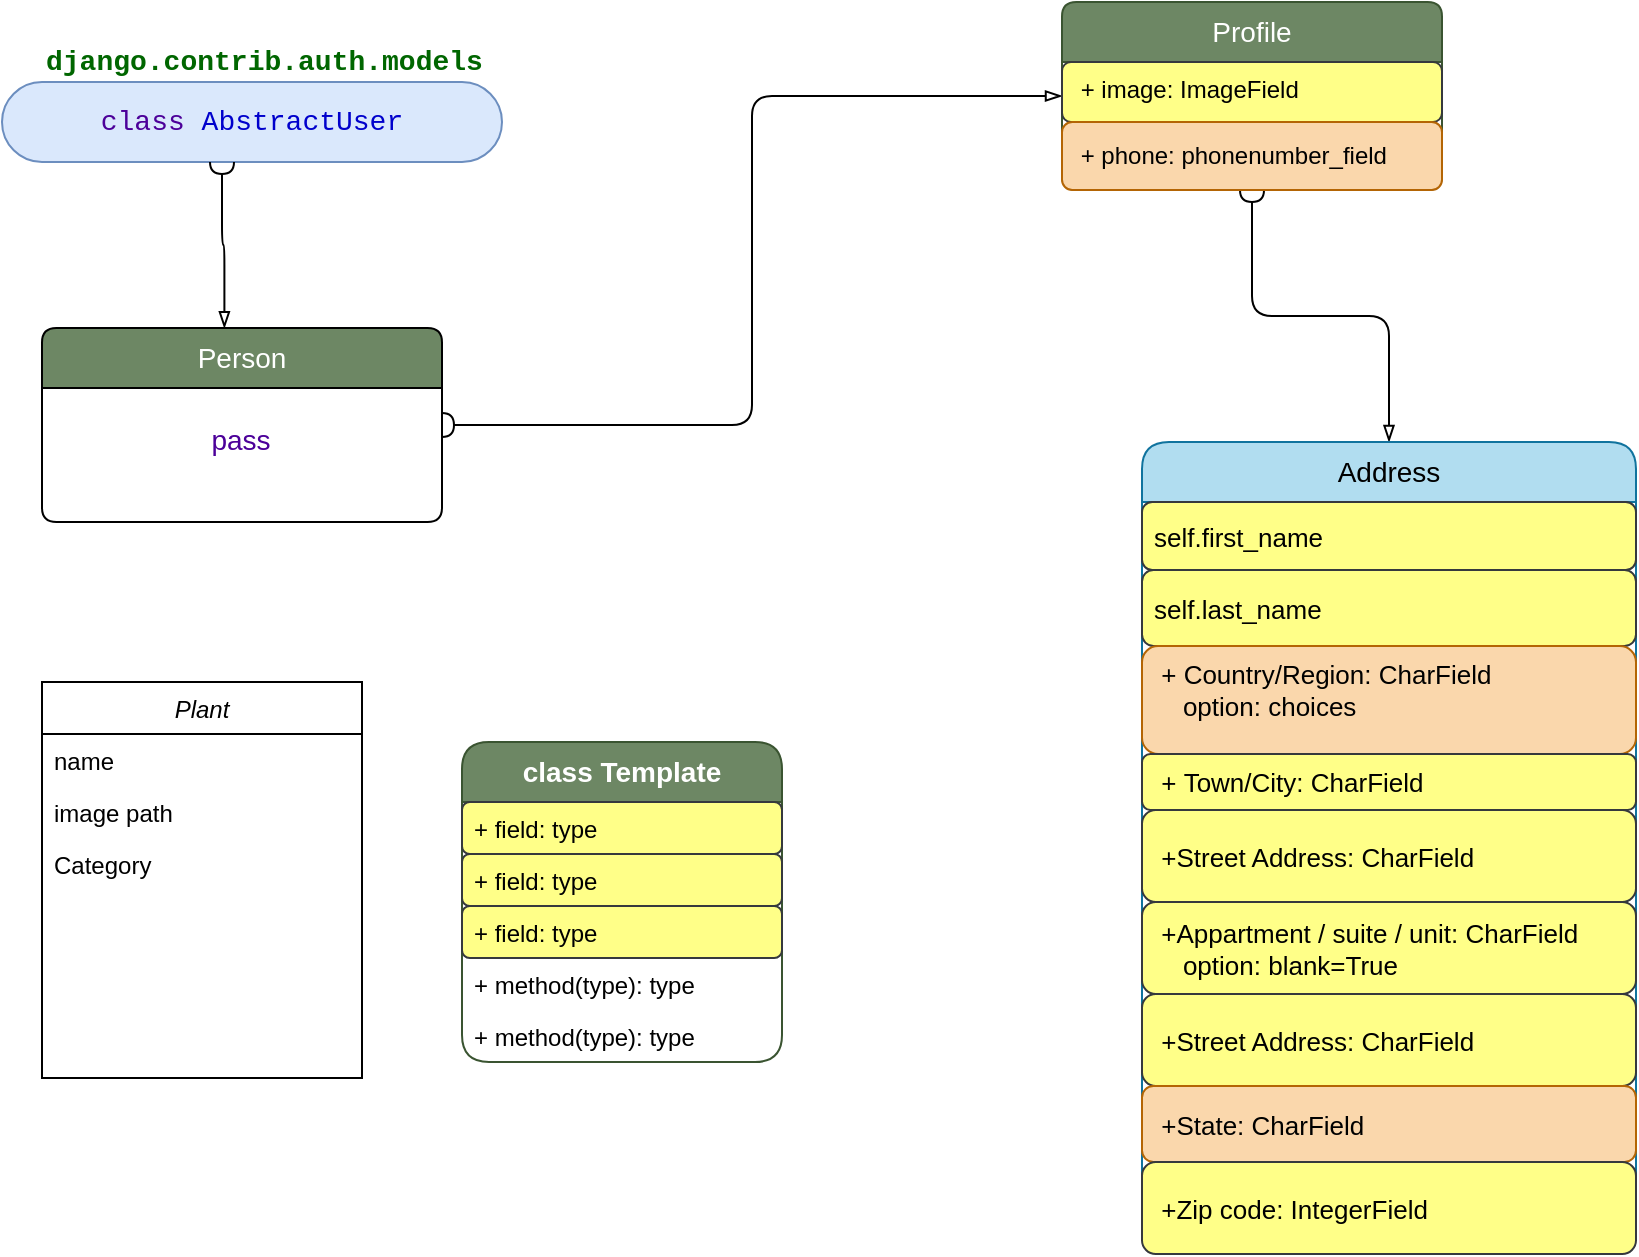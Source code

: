 <mxfile version="15.9.1" type="github">
  <diagram id="C5RBs43oDa-KdzZeNtuy" name="Page-1">
    <mxGraphModel dx="1021" dy="531" grid="1" gridSize="10" guides="1" tooltips="1" connect="1" arrows="1" fold="1" page="1" pageScale="1" pageWidth="827" pageHeight="1169" math="0" shadow="0">
      <root>
        <mxCell id="WIyWlLk6GJQsqaUBKTNV-0" />
        <mxCell id="WIyWlLk6GJQsqaUBKTNV-1" parent="WIyWlLk6GJQsqaUBKTNV-0" />
        <mxCell id="zkfFHV4jXpPFQw0GAbJ--0" value="Plant&#xa;" style="swimlane;fontStyle=2;align=center;verticalAlign=top;childLayout=stackLayout;horizontal=1;startSize=26;horizontalStack=0;resizeParent=1;resizeLast=0;collapsible=1;marginBottom=0;rounded=0;shadow=0;strokeWidth=1;" parent="WIyWlLk6GJQsqaUBKTNV-1" vertex="1">
          <mxGeometry x="30" y="350" width="160" height="198" as="geometry">
            <mxRectangle x="230" y="140" width="160" height="26" as="alternateBounds" />
          </mxGeometry>
        </mxCell>
        <mxCell id="zkfFHV4jXpPFQw0GAbJ--1" value="name" style="text;align=left;verticalAlign=top;spacingLeft=4;spacingRight=4;overflow=hidden;rotatable=0;points=[[0,0.5],[1,0.5]];portConstraint=eastwest;" parent="zkfFHV4jXpPFQw0GAbJ--0" vertex="1">
          <mxGeometry y="26" width="160" height="26" as="geometry" />
        </mxCell>
        <mxCell id="zkfFHV4jXpPFQw0GAbJ--5" value="image path" style="text;align=left;verticalAlign=top;spacingLeft=4;spacingRight=4;overflow=hidden;rotatable=0;points=[[0,0.5],[1,0.5]];portConstraint=eastwest;" parent="zkfFHV4jXpPFQw0GAbJ--0" vertex="1">
          <mxGeometry y="52" width="160" height="26" as="geometry" />
        </mxCell>
        <mxCell id="zkfFHV4jXpPFQw0GAbJ--2" value="Category" style="text;align=left;verticalAlign=top;spacingLeft=4;spacingRight=4;overflow=hidden;rotatable=0;points=[[0,0.5],[1,0.5]];portConstraint=eastwest;rounded=0;shadow=0;html=0;" parent="zkfFHV4jXpPFQw0GAbJ--0" vertex="1">
          <mxGeometry y="78" width="160" height="26" as="geometry" />
        </mxCell>
        <mxCell id="zkfFHV4jXpPFQw0GAbJ--6" value="Person" style="swimlane;fontStyle=0;align=center;verticalAlign=top;childLayout=stackLayout;horizontal=1;startSize=30;horizontalStack=0;resizeParent=1;resizeLast=0;collapsible=1;marginBottom=0;rounded=1;shadow=0;strokeWidth=1;arcSize=8;fillColor=#6d8764;fontColor=#ffffff;strokeColor=#000000;fontSize=14;" parent="WIyWlLk6GJQsqaUBKTNV-1" vertex="1">
          <mxGeometry x="30" y="173" width="200" height="97" as="geometry">
            <mxRectangle x="130" y="380" width="160" height="26" as="alternateBounds" />
          </mxGeometry>
        </mxCell>
        <mxCell id="vWXjTfsfSH_3fB19XVnM-76" value="pass" style="text;align=center;verticalAlign=middle;spacingLeft=3;spacingRight=4;overflow=hidden;rotatable=0;points=[[0,0.5],[1,0.5]];portConstraint=eastwest;rounded=1;shadow=0;glass=0;fontColor=#4C0099;horizontal=1;fontSize=14;" vertex="1" parent="zkfFHV4jXpPFQw0GAbJ--6">
          <mxGeometry y="30" width="200" height="50" as="geometry" />
        </mxCell>
        <mxCell id="vWXjTfsfSH_3fB19XVnM-26" style="edgeStyle=orthogonalEdgeStyle;rounded=1;orthogonalLoop=1;jettySize=auto;html=1;endArrow=blockThin;endFill=0;startArrow=halfCircle;startFill=0;startSize=4;entryX=0.5;entryY=0;entryDx=0;entryDy=0;exitX=0.5;exitY=1;exitDx=0;exitDy=0;" edge="1" parent="WIyWlLk6GJQsqaUBKTNV-1" source="vWXjTfsfSH_3fB19XVnM-56" target="zkfFHV4jXpPFQw0GAbJ--17">
          <mxGeometry relative="1" as="geometry">
            <mxPoint x="490" y="180" as="sourcePoint" />
            <mxPoint x="540" y="240" as="targetPoint" />
          </mxGeometry>
        </mxCell>
        <mxCell id="zkfFHV4jXpPFQw0GAbJ--17" value="Address" style="swimlane;fontStyle=0;align=center;verticalAlign=top;childLayout=stackLayout;horizontal=1;startSize=30;horizontalStack=0;resizeParent=1;resizeLast=0;collapsible=1;marginBottom=0;rounded=1;shadow=0;strokeWidth=1;fillColor=#b1ddf0;strokeColor=#10739e;fontSize=14;" parent="WIyWlLk6GJQsqaUBKTNV-1" vertex="1">
          <mxGeometry x="580" y="230" width="247" height="406" as="geometry">
            <mxRectangle x="550" y="140" width="160" height="26" as="alternateBounds" />
          </mxGeometry>
        </mxCell>
        <mxCell id="vWXjTfsfSH_3fB19XVnM-38" value="self.first_name" style="text;align=left;verticalAlign=middle;spacingLeft=4;spacingRight=4;overflow=hidden;rotatable=0;points=[[0,0.5],[1,0.5]];portConstraint=eastwest;rounded=1;shadow=0;html=0;strokeColor=#36393d;fillColor=#ffff88;fontSize=13;" vertex="1" parent="zkfFHV4jXpPFQw0GAbJ--17">
          <mxGeometry y="30" width="247" height="34" as="geometry" />
        </mxCell>
        <mxCell id="vWXjTfsfSH_3fB19XVnM-39" value="self.last_name" style="text;align=left;verticalAlign=middle;spacingLeft=4;spacingRight=4;overflow=hidden;rotatable=0;points=[[0,0.5],[1,0.5]];portConstraint=eastwest;rounded=1;shadow=0;html=0;strokeColor=#36393d;fillColor=#ffff88;fontSize=13;" vertex="1" parent="zkfFHV4jXpPFQw0GAbJ--17">
          <mxGeometry y="64" width="247" height="38" as="geometry" />
        </mxCell>
        <UserObject label=" + Country/Region: CharField&#xa;    option: choices" link="https://github.com/SmileyChris/django-countries/" linkTarget="_blank" id="vWXjTfsfSH_3fB19XVnM-85">
          <mxCell style="text;align=left;verticalAlign=top;spacingLeft=4;spacingRight=4;overflow=hidden;rotatable=0;points=[[0,0.5],[1,0.5]];portConstraint=eastwest;rounded=1;shadow=0;html=0;strokeColor=#b46504;fillColor=#fad7ac;fontSize=13;" vertex="1" parent="zkfFHV4jXpPFQw0GAbJ--17">
            <mxGeometry y="102" width="247" height="54" as="geometry" />
          </mxCell>
        </UserObject>
        <mxCell id="vWXjTfsfSH_3fB19XVnM-87" value=" + Town/City: CharField" style="text;align=left;verticalAlign=top;spacingLeft=4;spacingRight=4;overflow=hidden;rotatable=0;points=[[0,0.5],[1,0.5]];portConstraint=eastwest;rounded=1;shadow=0;html=0;strokeColor=#36393d;fillColor=#ffff88;fontSize=13;" vertex="1" parent="zkfFHV4jXpPFQw0GAbJ--17">
          <mxGeometry y="156" width="247" height="28" as="geometry" />
        </mxCell>
        <mxCell id="vWXjTfsfSH_3fB19XVnM-88" value=" +Street Address: CharField" style="text;align=left;verticalAlign=middle;spacingLeft=4;spacingRight=4;overflow=hidden;rotatable=0;points=[[0,0.5],[1,0.5]];portConstraint=eastwest;rounded=1;shadow=0;html=0;strokeColor=#36393d;fillColor=#ffff88;fontSize=13;" vertex="1" parent="zkfFHV4jXpPFQw0GAbJ--17">
          <mxGeometry y="184" width="247" height="46" as="geometry" />
        </mxCell>
        <mxCell id="vWXjTfsfSH_3fB19XVnM-90" value=" +Appartment / suite / unit: CharField&#xa;    option: blank=True" style="text;align=left;verticalAlign=middle;spacingLeft=4;spacingRight=4;overflow=hidden;rotatable=0;points=[[0,0.5],[1,0.5]];portConstraint=eastwest;rounded=1;shadow=0;html=0;strokeColor=#36393d;fillColor=#ffff88;fontSize=13;" vertex="1" parent="zkfFHV4jXpPFQw0GAbJ--17">
          <mxGeometry y="230" width="247" height="46" as="geometry" />
        </mxCell>
        <mxCell id="vWXjTfsfSH_3fB19XVnM-91" value=" +Street Address: CharField" style="text;align=left;verticalAlign=middle;spacingLeft=4;spacingRight=4;overflow=hidden;rotatable=0;points=[[0,0.5],[1,0.5]];portConstraint=eastwest;rounded=1;shadow=0;html=0;strokeColor=#36393d;fillColor=#ffff88;fontSize=13;" vertex="1" parent="zkfFHV4jXpPFQw0GAbJ--17">
          <mxGeometry y="276" width="247" height="46" as="geometry" />
        </mxCell>
        <UserObject label=" +State: CharField" link="https://github.com/django/django-localflavor" linkTarget="_blank" id="vWXjTfsfSH_3fB19XVnM-92">
          <mxCell style="text;align=left;verticalAlign=middle;spacingLeft=4;spacingRight=4;overflow=hidden;rotatable=0;points=[[0,0.5],[1,0.5]];portConstraint=eastwest;rounded=1;shadow=0;html=0;strokeColor=#b46504;fillColor=#fad7ac;fontSize=13;" vertex="1" parent="zkfFHV4jXpPFQw0GAbJ--17">
            <mxGeometry y="322" width="247" height="38" as="geometry" />
          </mxCell>
        </UserObject>
        <mxCell id="vWXjTfsfSH_3fB19XVnM-93" value=" +Zip code: IntegerField " style="text;align=left;verticalAlign=middle;spacingLeft=4;spacingRight=4;overflow=hidden;rotatable=0;points=[[0,0.5],[1,0.5]];portConstraint=eastwest;rounded=1;shadow=0;html=0;strokeColor=#36393d;fillColor=#ffff88;fontSize=13;" vertex="1" parent="zkfFHV4jXpPFQw0GAbJ--17">
          <mxGeometry y="360" width="247" height="46" as="geometry" />
        </mxCell>
        <mxCell id="Eec41eltrLB17pjAMkgP-66" value="" style="group;rounded=1;arcSize=34;portConstraint=north;" parent="WIyWlLk6GJQsqaUBKTNV-1" vertex="1" connectable="0">
          <mxGeometry x="10" y="10" width="250" height="80" as="geometry" />
        </mxCell>
        <mxCell id="Eec41eltrLB17pjAMkgP-20" value="&lt;pre style=&quot;padding: 0px ; margin: 15px 20px ; font-family: &amp;#34;fira mono&amp;#34; , &amp;#34;consolas&amp;#34; , &amp;#34;menlo&amp;#34; , &amp;#34;monaco&amp;#34; , &amp;#34;courier new&amp;#34; , &amp;#34;courier&amp;#34; , monospace ; overflow-wrap: break-word&quot;&gt;&lt;span class=&quot;n&quot; style=&quot;padding: 0px ; margin: 0px&quot;&gt;&lt;font color=&quot;#4c0099&quot;&gt;class&lt;/font&gt;&lt;font color=&quot;#0c4b33&quot;&gt; &lt;/font&gt;&lt;font color=&quot;#0000cc&quot;&gt;AbstractUser&lt;/font&gt;&lt;/span&gt;&lt;/pre&gt;" style="whiteSpace=wrap;html=1;fontSize=14;startSize=30;strokeColor=#6c8ebf;rounded=1;arcSize=50;fillColor=#dae8fc;" parent="Eec41eltrLB17pjAMkgP-66" vertex="1">
          <mxGeometry y="40" width="250" height="40" as="geometry" />
        </mxCell>
        <mxCell id="Eec41eltrLB17pjAMkgP-65" value="&lt;pre style=&quot;font-family: &amp;#34;fira mono&amp;#34; , &amp;#34;consolas&amp;#34; , &amp;#34;menlo&amp;#34; , &amp;#34;monaco&amp;#34; , &amp;#34;courier new&amp;#34; , &amp;#34;courier&amp;#34; , monospace ; font-size: 14px ; overflow-wrap: break-word ; margin: 15px 20px ; font-style: normal ; letter-spacing: normal ; text-indent: 0px ; text-transform: none ; word-spacing: 0px&quot;&gt;&lt;span class=&quot;nn&quot;&gt;&lt;b&gt;&lt;font color=&quot;#006600&quot;&gt;django.contrib.auth.models&lt;/font&gt;&lt;/b&gt;&lt;/span&gt;&lt;/pre&gt;" style="text;whiteSpace=wrap;html=1;fontSize=14;fontColor=#000000;" parent="Eec41eltrLB17pjAMkgP-66" vertex="1">
          <mxGeometry width="250" height="40" as="geometry" />
        </mxCell>
        <mxCell id="vWXjTfsfSH_3fB19XVnM-40" style="edgeStyle=orthogonalEdgeStyle;rounded=1;orthogonalLoop=1;jettySize=auto;html=1;endArrow=blockThin;endFill=0;startArrow=halfCircle;startFill=0;startSize=4;exitX=0.44;exitY=1;exitDx=0;exitDy=0;entryX=0.456;entryY=0.001;entryDx=0;entryDy=0;exitPerimeter=0;entryPerimeter=0;" edge="1" parent="WIyWlLk6GJQsqaUBKTNV-1" source="Eec41eltrLB17pjAMkgP-20" target="zkfFHV4jXpPFQw0GAbJ--6">
          <mxGeometry relative="1" as="geometry">
            <mxPoint x="290" y="70.0" as="sourcePoint" />
            <mxPoint x="445" y="140" as="targetPoint" />
          </mxGeometry>
        </mxCell>
        <mxCell id="vWXjTfsfSH_3fB19XVnM-51" value="class Template" style="swimlane;fontStyle=1;align=center;verticalAlign=top;childLayout=stackLayout;horizontal=1;startSize=30;horizontalStack=0;resizeParent=1;resizeParentMax=0;resizeLast=0;collapsible=1;marginBottom=0;rounded=1;shadow=0;glass=0;fillColor=#6d8764;fontColor=#ffffff;strokeColor=#3A5431;fontSize=14;" vertex="1" parent="WIyWlLk6GJQsqaUBKTNV-1">
          <mxGeometry x="240" y="380" width="160" height="160" as="geometry" />
        </mxCell>
        <mxCell id="vWXjTfsfSH_3fB19XVnM-52" value="+ field: type" style="text;strokeColor=#36393d;fillColor=#ffff88;align=left;verticalAlign=top;spacingLeft=4;spacingRight=4;overflow=hidden;rotatable=0;points=[[0,0.5],[1,0.5]];portConstraint=eastwest;rounded=1;shadow=0;glass=0;" vertex="1" parent="vWXjTfsfSH_3fB19XVnM-51">
          <mxGeometry y="30" width="160" height="26" as="geometry" />
        </mxCell>
        <mxCell id="vWXjTfsfSH_3fB19XVnM-74" value="+ field: type" style="text;strokeColor=#36393d;fillColor=#ffff88;align=left;verticalAlign=top;spacingLeft=4;spacingRight=4;overflow=hidden;rotatable=0;points=[[0,0.5],[1,0.5]];portConstraint=eastwest;rounded=1;shadow=0;glass=0;" vertex="1" parent="vWXjTfsfSH_3fB19XVnM-51">
          <mxGeometry y="56" width="160" height="26" as="geometry" />
        </mxCell>
        <mxCell id="vWXjTfsfSH_3fB19XVnM-75" value="+ field: type" style="text;strokeColor=#36393d;fillColor=#ffff88;align=left;verticalAlign=top;spacingLeft=4;spacingRight=4;overflow=hidden;rotatable=0;points=[[0,0.5],[1,0.5]];portConstraint=eastwest;rounded=1;shadow=0;glass=0;" vertex="1" parent="vWXjTfsfSH_3fB19XVnM-51">
          <mxGeometry y="82" width="160" height="26" as="geometry" />
        </mxCell>
        <mxCell id="vWXjTfsfSH_3fB19XVnM-71" value="+ method(type): type" style="text;strokeColor=none;fillColor=none;align=left;verticalAlign=top;spacingLeft=4;spacingRight=4;overflow=hidden;rotatable=0;points=[[0,0.5],[1,0.5]];portConstraint=eastwest;rounded=1;shadow=0;glass=0;" vertex="1" parent="vWXjTfsfSH_3fB19XVnM-51">
          <mxGeometry y="108" width="160" height="26" as="geometry" />
        </mxCell>
        <mxCell id="vWXjTfsfSH_3fB19XVnM-72" value="+ method(type): type" style="text;strokeColor=none;fillColor=none;align=left;verticalAlign=top;spacingLeft=4;spacingRight=4;overflow=hidden;rotatable=0;points=[[0,0.5],[1,0.5]];portConstraint=eastwest;rounded=1;shadow=0;glass=0;" vertex="1" parent="vWXjTfsfSH_3fB19XVnM-51">
          <mxGeometry y="134" width="160" height="26" as="geometry" />
        </mxCell>
        <mxCell id="vWXjTfsfSH_3fB19XVnM-55" style="edgeStyle=orthogonalEdgeStyle;rounded=1;orthogonalLoop=1;jettySize=auto;html=1;endArrow=blockThin;endFill=0;startArrow=halfCircle;startFill=0;startSize=4;exitX=1;exitY=0.5;exitDx=0;exitDy=0;entryX=0;entryY=0.5;entryDx=0;entryDy=0;" edge="1" parent="WIyWlLk6GJQsqaUBKTNV-1" source="zkfFHV4jXpPFQw0GAbJ--6" target="vWXjTfsfSH_3fB19XVnM-56">
          <mxGeometry relative="1" as="geometry">
            <mxPoint x="383.36" y="186.9" as="sourcePoint" />
            <mxPoint x="360.0" y="269.997" as="targetPoint" />
          </mxGeometry>
        </mxCell>
        <mxCell id="vWXjTfsfSH_3fB19XVnM-56" value="Profile" style="swimlane;fontStyle=0;align=center;verticalAlign=top;childLayout=stackLayout;horizontal=1;startSize=30;horizontalStack=0;resizeParent=1;resizeLast=0;collapsible=1;marginBottom=0;rounded=1;shadow=0;strokeWidth=1;arcSize=8;fillColor=#6d8764;strokeColor=#3A5431;fontColor=#ffffff;fontSize=14;" vertex="1" parent="WIyWlLk6GJQsqaUBKTNV-1">
          <mxGeometry x="540" y="10" width="190" height="94" as="geometry">
            <mxRectangle x="130" y="380" width="160" height="26" as="alternateBounds" />
          </mxGeometry>
        </mxCell>
        <mxCell id="vWXjTfsfSH_3fB19XVnM-57" value=" + image: ImageField" style="text;align=left;verticalAlign=top;spacingLeft=4;spacingRight=4;overflow=hidden;rotatable=0;points=[[0,0.5],[1,0.5]];portConstraint=eastwest;rounded=1;shadow=0;html=0;strokeColor=#36393d;fillColor=#ffff88;" vertex="1" parent="vWXjTfsfSH_3fB19XVnM-56">
          <mxGeometry y="30" width="190" height="30" as="geometry" />
        </mxCell>
        <UserObject label=" + phone: phonenumber_field" link="https://github.com/stefanfoulis/django-phonenumber-field" linkTarget="_blank" id="vWXjTfsfSH_3fB19XVnM-89">
          <mxCell style="text;align=left;verticalAlign=middle;spacingLeft=4;spacingRight=4;overflow=hidden;rotatable=0;points=[[0,0.5],[1,0.5]];portConstraint=eastwest;rounded=1;shadow=0;html=0;strokeColor=#b46504;fillColor=#fad7ac;whiteSpace=wrap;" vertex="1" parent="vWXjTfsfSH_3fB19XVnM-56">
            <mxGeometry y="60" width="190" height="34" as="geometry" />
          </mxCell>
        </UserObject>
      </root>
    </mxGraphModel>
  </diagram>
</mxfile>
